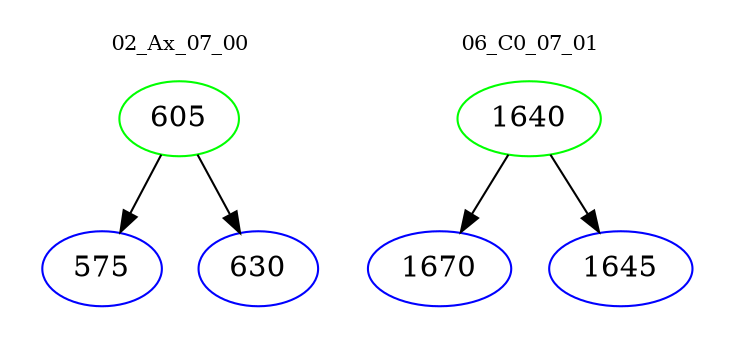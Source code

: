 digraph{
subgraph cluster_0 {
color = white
label = "02_Ax_07_00";
fontsize=10;
T0_605 [label="605", color="green"]
T0_605 -> T0_575 [color="black"]
T0_575 [label="575", color="blue"]
T0_605 -> T0_630 [color="black"]
T0_630 [label="630", color="blue"]
}
subgraph cluster_1 {
color = white
label = "06_C0_07_01";
fontsize=10;
T1_1640 [label="1640", color="green"]
T1_1640 -> T1_1670 [color="black"]
T1_1670 [label="1670", color="blue"]
T1_1640 -> T1_1645 [color="black"]
T1_1645 [label="1645", color="blue"]
}
}
